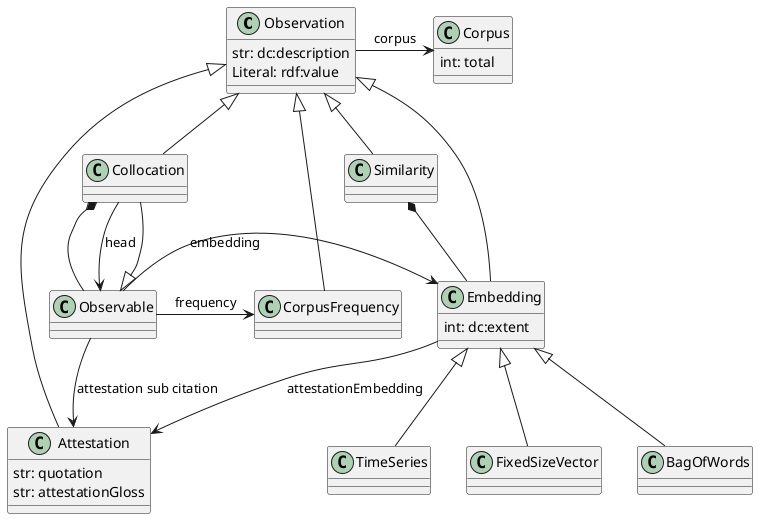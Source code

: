 @startuml

class Observation {
  str: dc:description
  Literal: rdf:value
}

Observation -> Corpus: corpus

Collocation -up-|> Observation
Similarity -up-|> Observation
CorpusFrequency -up-|> Observation
Attestation -up-|> Observation
Embedding -up-|> Observation

Collocation *-down- Observable

Embedding -down-> Attestation: attestationEmbedding

Observable -> Embedding: embedding
Observable -> CorpusFrequency: frequency
Observable -> Attestation: attestation sub citation

class Embedding {
 int: dc:extent
}

FixedSizeVector -up-|> Embedding
BagOfWords -up-|> Embedding
TimeSeries -up-|> Embedding

Similarity *-down- Embedding

class CorpusFrequency {
}

class Attestation {
  str: quotation
  str: attestationGloss
}

class Corpus {
  int: total
}


Collocation -down-> Observable: head
Collocation -down-|> Observable

@enduml
